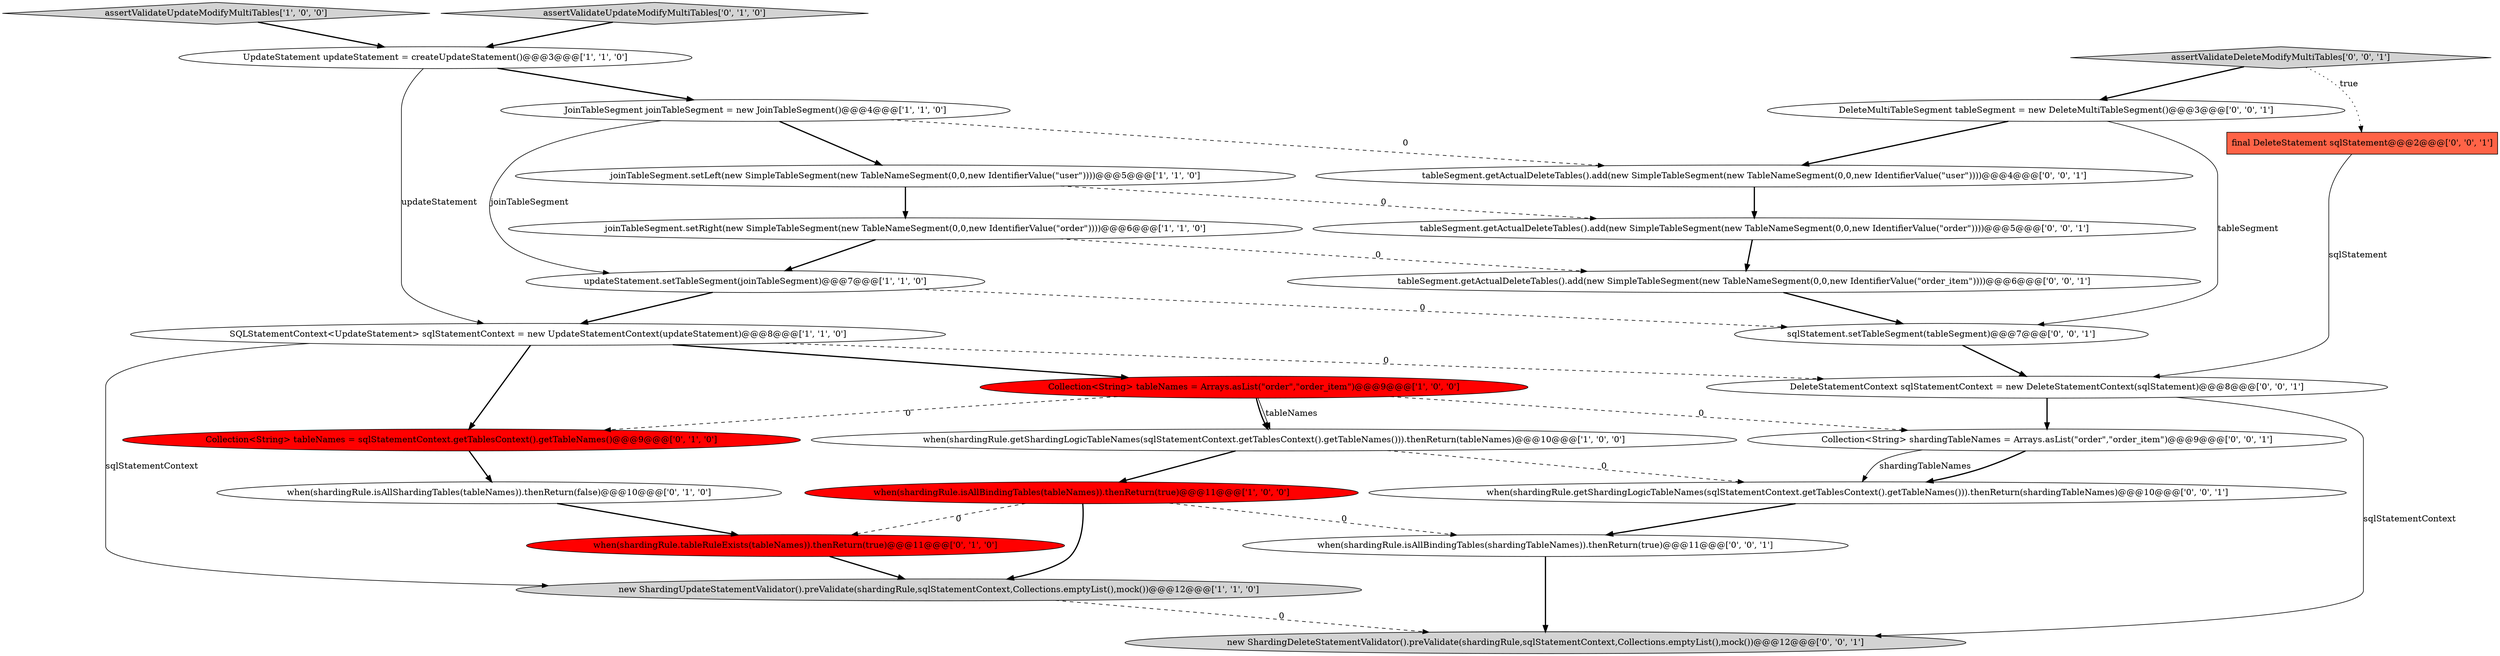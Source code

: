 digraph {
13 [style = filled, label = "when(shardingRule.tableRuleExists(tableNames)).thenReturn(true)@@@11@@@['0', '1', '0']", fillcolor = red, shape = ellipse image = "AAA1AAABBB2BBB"];
23 [style = filled, label = "DeleteMultiTableSegment tableSegment = new DeleteMultiTableSegment()@@@3@@@['0', '0', '1']", fillcolor = white, shape = ellipse image = "AAA0AAABBB3BBB"];
8 [style = filled, label = "SQLStatementContext<UpdateStatement> sqlStatementContext = new UpdateStatementContext(updateStatement)@@@8@@@['1', '1', '0']", fillcolor = white, shape = ellipse image = "AAA0AAABBB1BBB"];
18 [style = filled, label = "tableSegment.getActualDeleteTables().add(new SimpleTableSegment(new TableNameSegment(0,0,new IdentifierValue(\"order_item\"))))@@@6@@@['0', '0', '1']", fillcolor = white, shape = ellipse image = "AAA0AAABBB3BBB"];
7 [style = filled, label = "when(shardingRule.getShardingLogicTableNames(sqlStatementContext.getTablesContext().getTableNames())).thenReturn(tableNames)@@@10@@@['1', '0', '0']", fillcolor = white, shape = ellipse image = "AAA0AAABBB1BBB"];
22 [style = filled, label = "Collection<String> shardingTableNames = Arrays.asList(\"order\",\"order_item\")@@@9@@@['0', '0', '1']", fillcolor = white, shape = ellipse image = "AAA0AAABBB3BBB"];
6 [style = filled, label = "joinTableSegment.setRight(new SimpleTableSegment(new TableNameSegment(0,0,new IdentifierValue(\"order\"))))@@@6@@@['1', '1', '0']", fillcolor = white, shape = ellipse image = "AAA0AAABBB1BBB"];
3 [style = filled, label = "JoinTableSegment joinTableSegment = new JoinTableSegment()@@@4@@@['1', '1', '0']", fillcolor = white, shape = ellipse image = "AAA0AAABBB1BBB"];
25 [style = filled, label = "DeleteStatementContext sqlStatementContext = new DeleteStatementContext(sqlStatement)@@@8@@@['0', '0', '1']", fillcolor = white, shape = ellipse image = "AAA0AAABBB3BBB"];
2 [style = filled, label = "Collection<String> tableNames = Arrays.asList(\"order\",\"order_item\")@@@9@@@['1', '0', '0']", fillcolor = red, shape = ellipse image = "AAA1AAABBB1BBB"];
24 [style = filled, label = "sqlStatement.setTableSegment(tableSegment)@@@7@@@['0', '0', '1']", fillcolor = white, shape = ellipse image = "AAA0AAABBB3BBB"];
9 [style = filled, label = "assertValidateUpdateModifyMultiTables['1', '0', '0']", fillcolor = lightgray, shape = diamond image = "AAA0AAABBB1BBB"];
17 [style = filled, label = "tableSegment.getActualDeleteTables().add(new SimpleTableSegment(new TableNameSegment(0,0,new IdentifierValue(\"order\"))))@@@5@@@['0', '0', '1']", fillcolor = white, shape = ellipse image = "AAA0AAABBB3BBB"];
4 [style = filled, label = "updateStatement.setTableSegment(joinTableSegment)@@@7@@@['1', '1', '0']", fillcolor = white, shape = ellipse image = "AAA0AAABBB1BBB"];
5 [style = filled, label = "UpdateStatement updateStatement = createUpdateStatement()@@@3@@@['1', '1', '0']", fillcolor = white, shape = ellipse image = "AAA0AAABBB1BBB"];
20 [style = filled, label = "when(shardingRule.getShardingLogicTableNames(sqlStatementContext.getTablesContext().getTableNames())).thenReturn(shardingTableNames)@@@10@@@['0', '0', '1']", fillcolor = white, shape = ellipse image = "AAA0AAABBB3BBB"];
15 [style = filled, label = "when(shardingRule.isAllBindingTables(shardingTableNames)).thenReturn(true)@@@11@@@['0', '0', '1']", fillcolor = white, shape = ellipse image = "AAA0AAABBB3BBB"];
1 [style = filled, label = "new ShardingUpdateStatementValidator().preValidate(shardingRule,sqlStatementContext,Collections.emptyList(),mock())@@@12@@@['1', '1', '0']", fillcolor = lightgray, shape = ellipse image = "AAA0AAABBB1BBB"];
26 [style = filled, label = "new ShardingDeleteStatementValidator().preValidate(shardingRule,sqlStatementContext,Collections.emptyList(),mock())@@@12@@@['0', '0', '1']", fillcolor = lightgray, shape = ellipse image = "AAA0AAABBB3BBB"];
12 [style = filled, label = "Collection<String> tableNames = sqlStatementContext.getTablesContext().getTableNames()@@@9@@@['0', '1', '0']", fillcolor = red, shape = ellipse image = "AAA1AAABBB2BBB"];
16 [style = filled, label = "assertValidateDeleteModifyMultiTables['0', '0', '1']", fillcolor = lightgray, shape = diamond image = "AAA0AAABBB3BBB"];
0 [style = filled, label = "when(shardingRule.isAllBindingTables(tableNames)).thenReturn(true)@@@11@@@['1', '0', '0']", fillcolor = red, shape = ellipse image = "AAA1AAABBB1BBB"];
14 [style = filled, label = "when(shardingRule.isAllShardingTables(tableNames)).thenReturn(false)@@@10@@@['0', '1', '0']", fillcolor = white, shape = ellipse image = "AAA0AAABBB2BBB"];
21 [style = filled, label = "final DeleteStatement sqlStatement@@@2@@@['0', '0', '1']", fillcolor = tomato, shape = box image = "AAA0AAABBB3BBB"];
11 [style = filled, label = "assertValidateUpdateModifyMultiTables['0', '1', '0']", fillcolor = lightgray, shape = diamond image = "AAA0AAABBB2BBB"];
19 [style = filled, label = "tableSegment.getActualDeleteTables().add(new SimpleTableSegment(new TableNameSegment(0,0,new IdentifierValue(\"user\"))))@@@4@@@['0', '0', '1']", fillcolor = white, shape = ellipse image = "AAA0AAABBB3BBB"];
10 [style = filled, label = "joinTableSegment.setLeft(new SimpleTableSegment(new TableNameSegment(0,0,new IdentifierValue(\"user\"))))@@@5@@@['1', '1', '0']", fillcolor = white, shape = ellipse image = "AAA0AAABBB1BBB"];
5->3 [style = bold, label=""];
18->24 [style = bold, label=""];
25->26 [style = solid, label="sqlStatementContext"];
25->22 [style = bold, label=""];
1->26 [style = dashed, label="0"];
5->8 [style = solid, label="updateStatement"];
7->20 [style = dashed, label="0"];
0->15 [style = dashed, label="0"];
7->0 [style = bold, label=""];
19->17 [style = bold, label=""];
16->23 [style = bold, label=""];
3->4 [style = solid, label="joinTableSegment"];
10->6 [style = bold, label=""];
21->25 [style = solid, label="sqlStatement"];
13->1 [style = bold, label=""];
2->7 [style = solid, label="tableNames"];
15->26 [style = bold, label=""];
3->19 [style = dashed, label="0"];
6->18 [style = dashed, label="0"];
3->10 [style = bold, label=""];
6->4 [style = bold, label=""];
11->5 [style = bold, label=""];
2->12 [style = dashed, label="0"];
23->24 [style = solid, label="tableSegment"];
8->2 [style = bold, label=""];
22->20 [style = bold, label=""];
0->1 [style = bold, label=""];
24->25 [style = bold, label=""];
23->19 [style = bold, label=""];
0->13 [style = dashed, label="0"];
12->14 [style = bold, label=""];
10->17 [style = dashed, label="0"];
9->5 [style = bold, label=""];
4->8 [style = bold, label=""];
22->20 [style = solid, label="shardingTableNames"];
16->21 [style = dotted, label="true"];
8->25 [style = dashed, label="0"];
2->7 [style = bold, label=""];
14->13 [style = bold, label=""];
4->24 [style = dashed, label="0"];
8->1 [style = solid, label="sqlStatementContext"];
20->15 [style = bold, label=""];
2->22 [style = dashed, label="0"];
8->12 [style = bold, label=""];
17->18 [style = bold, label=""];
}
